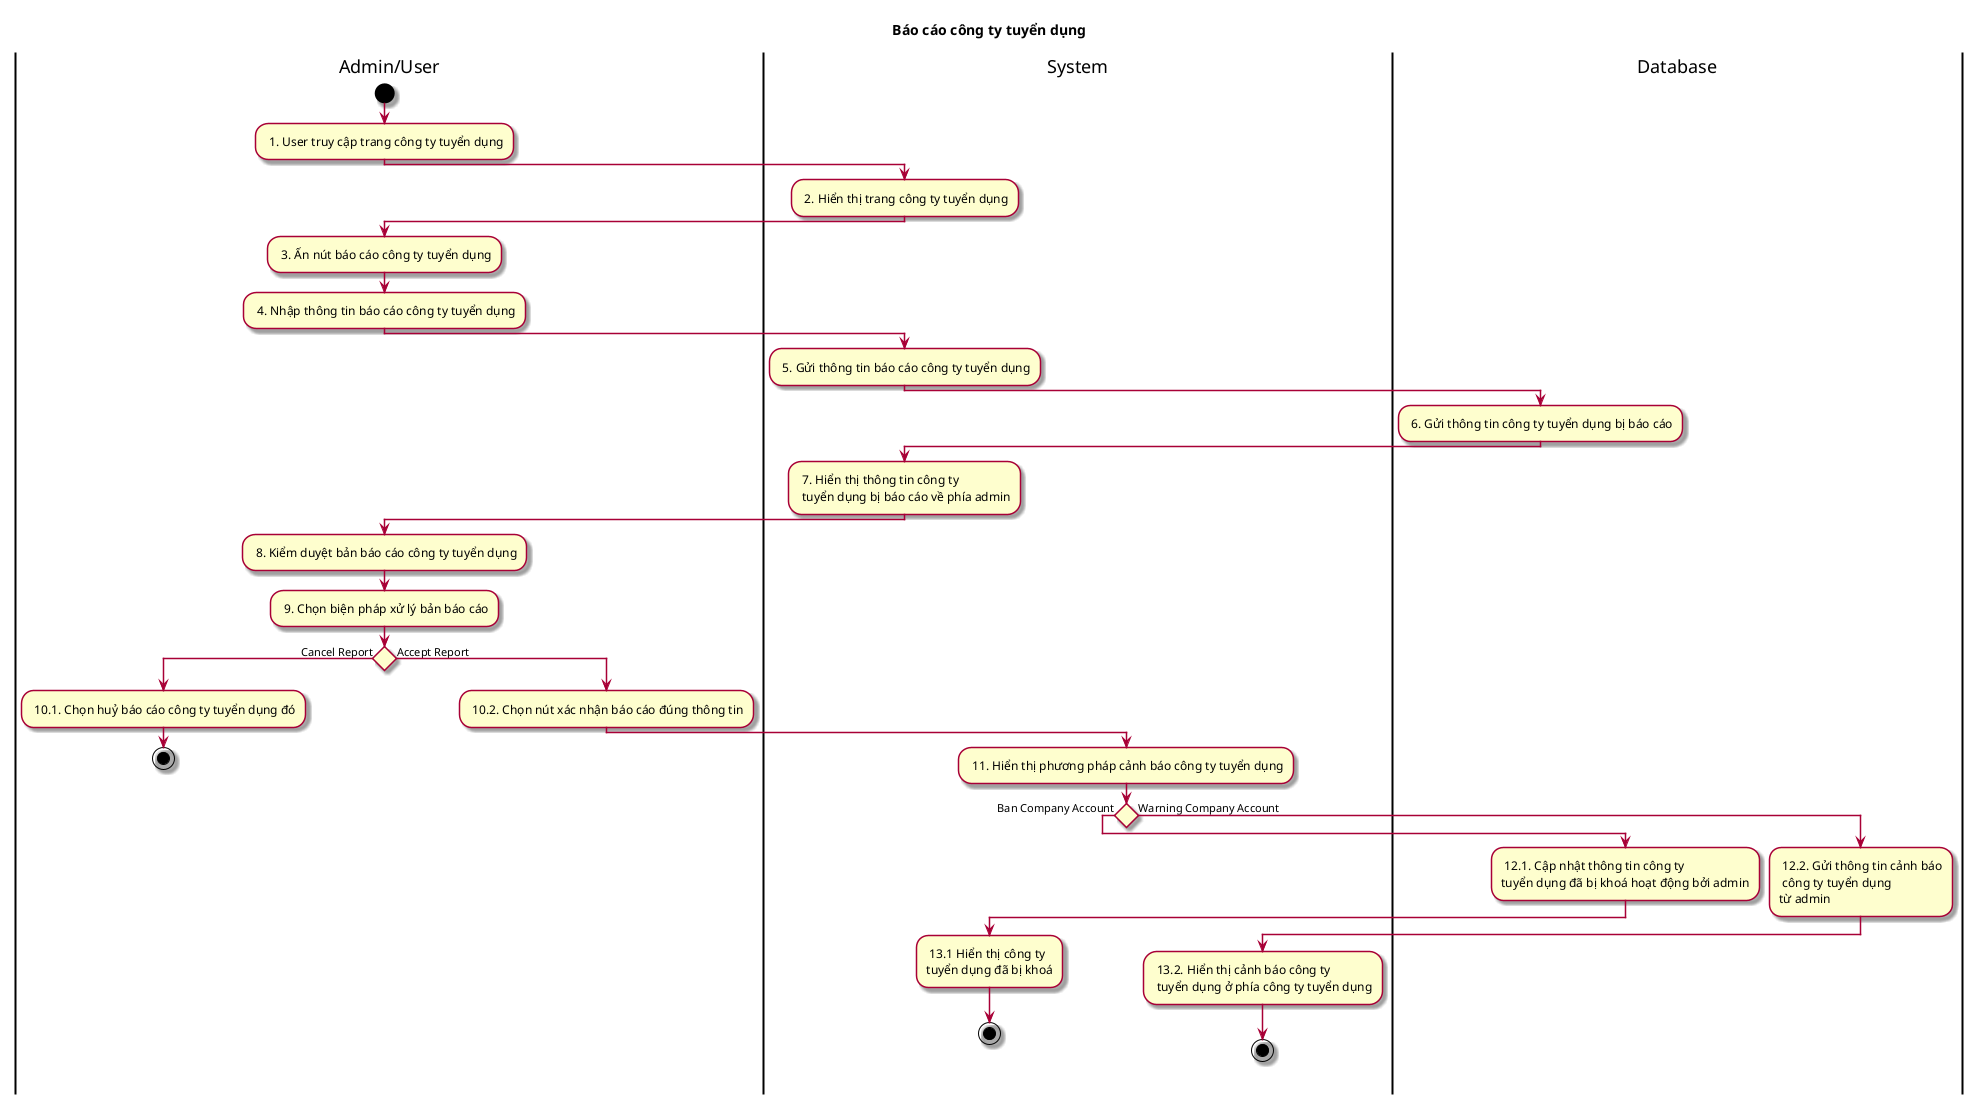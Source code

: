 @startuml ActBaoCaoBaiDang
skin rose
title Báo cáo công ty tuyển dụng
|Admin/User|
start
: 1. User truy cập trang công ty tuyển dụng;
|System|
: 2. Hiển thị trang công ty tuyển dụng;
|Admin/User|
: 3. Ấn nút báo cáo công ty tuyển dụng;
: 4. Nhập thông tin báo cáo công ty tuyển dụng;
|System|
: 5. Gửi thông tin báo cáo công ty tuyển dụng;
|Database|
: 6. Gửi thông tin công ty tuyển dụng bị báo cáo;
|System|
: 7. Hiển thị thông tin công ty \n tuyển dụng bị báo cáo về phía admin;
|Admin/User|
: 8. Kiểm duyệt bản báo cáo công ty tuyển dụng;
: 9. Chọn biện pháp xử lý bản báo cáo;
if () then (Cancel Report)
: 10.1. Chọn huỷ báo cáo công ty tuyển dụng đó;
stop
else (Accept Report)
: 10.2. Chọn nút xác nhận báo cáo đúng thông tin;
|System|
: 11. Hiển thị phương pháp cảnh báo công ty tuyển dụng;
if () then (Ban Company Account)
|Database|
: 12.1. Cập nhật thông tin công ty \ntuyển dụng đã bị khoá hoạt động bởi admin;
|System|
: 13.1 Hiển thị công ty \ntuyển dụng đã bị khoá;
stop
else (Warning Company Account)
|Database|
: 12.2. Gửi thông tin cảnh báo\n công ty tuyển dụng\ntừ admin;
|System|
: 13.2. Hiển thị cảnh báo công ty\n tuyển dụng ở phía công ty tuyển dụng;
stop

@enduml
```